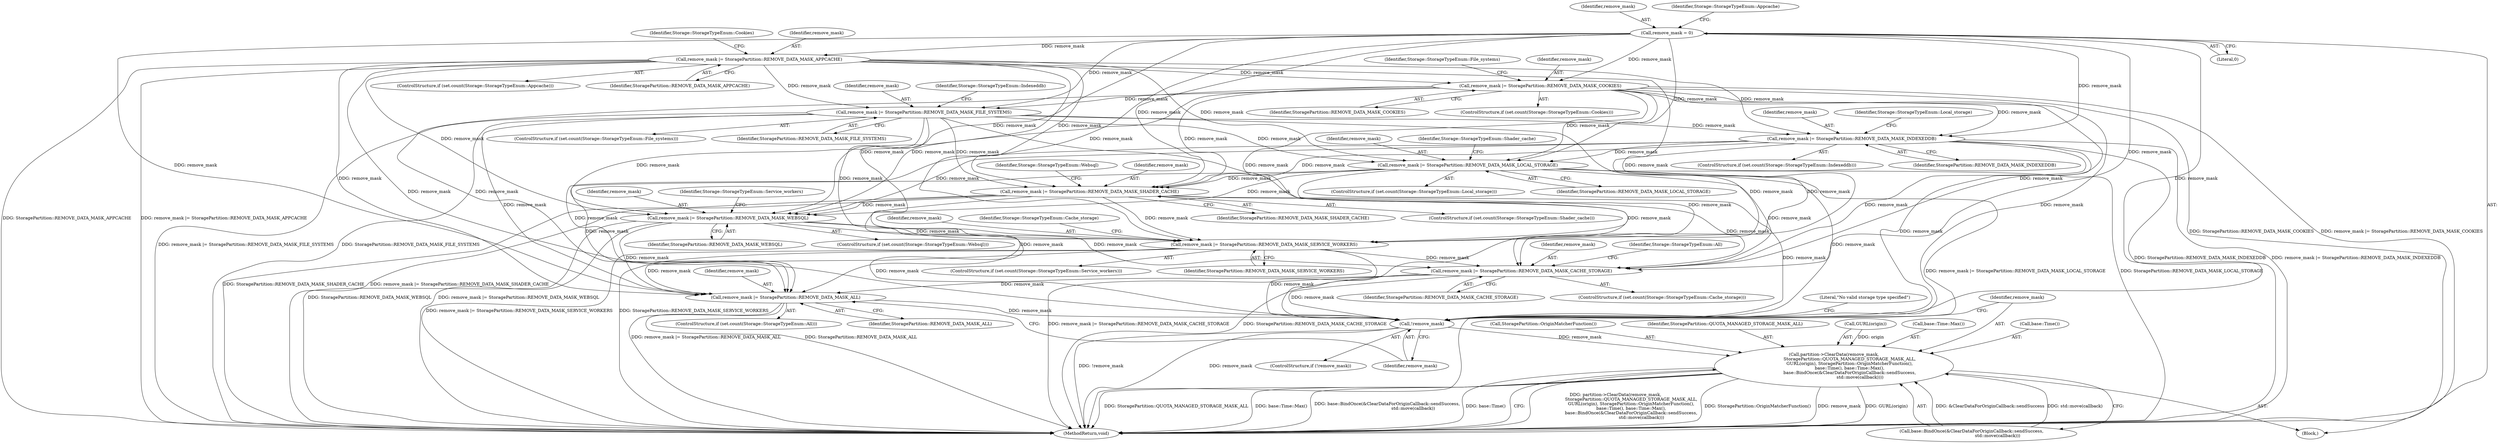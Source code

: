digraph "0_Chrome_3c8e4852477d5b1e2da877808c998dc57db9460f_29@API" {
"1000164" [label="(Call,remove_mask |= StoragePartition::REMOVE_DATA_MASK_LOCAL_STORAGE)"];
"1000158" [label="(Call,remove_mask |= StoragePartition::REMOVE_DATA_MASK_INDEXEDDB)"];
"1000140" [label="(Call,remove_mask |= StoragePartition::REMOVE_DATA_MASK_APPCACHE)"];
"1000134" [label="(Call,remove_mask = 0)"];
"1000152" [label="(Call,remove_mask |= StoragePartition::REMOVE_DATA_MASK_FILE_SYSTEMS)"];
"1000146" [label="(Call,remove_mask |= StoragePartition::REMOVE_DATA_MASK_COOKIES)"];
"1000170" [label="(Call,remove_mask |= StoragePartition::REMOVE_DATA_MASK_SHADER_CACHE)"];
"1000176" [label="(Call,remove_mask |= StoragePartition::REMOVE_DATA_MASK_WEBSQL)"];
"1000182" [label="(Call,remove_mask |= StoragePartition::REMOVE_DATA_MASK_SERVICE_WORKERS)"];
"1000188" [label="(Call,remove_mask |= StoragePartition::REMOVE_DATA_MASK_CACHE_STORAGE)"];
"1000194" [label="(Call,remove_mask |= StoragePartition::REMOVE_DATA_MASK_ALL)"];
"1000198" [label="(Call,!remove_mask)"];
"1000205" [label="(Call,partition->ClearData(remove_mask,\n                       StoragePartition::QUOTA_MANAGED_STORAGE_MASK_ALL,\n                       GURL(origin), StoragePartition::OriginMatcherFunction(),\n                       base::Time(), base::Time::Max(),\n                       base::BindOnce(&ClearDataForOriginCallback::sendSuccess,\n                                      std::move(callback))))"];
"1000165" [label="(Identifier,remove_mask)"];
"1000213" [label="(Call,base::BindOnce(&ClearDataForOriginCallback::sendSuccess,\n                                      std::move(callback)))"];
"1000212" [label="(Call,base::Time::Max())"];
"1000140" [label="(Call,remove_mask |= StoragePartition::REMOVE_DATA_MASK_APPCACHE)"];
"1000170" [label="(Call,remove_mask |= StoragePartition::REMOVE_DATA_MASK_SHADER_CACHE)"];
"1000175" [label="(Identifier,Storage::StorageTypeEnum::Websql)"];
"1000166" [label="(Identifier,StoragePartition::REMOVE_DATA_MASK_LOCAL_STORAGE)"];
"1000135" [label="(Identifier,remove_mask)"];
"1000148" [label="(Identifier,StoragePartition::REMOVE_DATA_MASK_COOKIES)"];
"1000146" [label="(Call,remove_mask |= StoragePartition::REMOVE_DATA_MASK_COOKIES)"];
"1000188" [label="(Call,remove_mask |= StoragePartition::REMOVE_DATA_MASK_CACHE_STORAGE)"];
"1000141" [label="(Identifier,remove_mask)"];
"1000191" [label="(ControlStructure,if (set.count(Storage::StorageTypeEnum::All)))"];
"1000137" [label="(ControlStructure,if (set.count(Storage::StorageTypeEnum::Appcache)))"];
"1000164" [label="(Call,remove_mask |= StoragePartition::REMOVE_DATA_MASK_LOCAL_STORAGE)"];
"1000139" [label="(Identifier,Storage::StorageTypeEnum::Appcache)"];
"1000206" [label="(Identifier,remove_mask)"];
"1000158" [label="(Call,remove_mask |= StoragePartition::REMOVE_DATA_MASK_INDEXEDDB)"];
"1000211" [label="(Call,base::Time())"];
"1000208" [label="(Call,GURL(origin))"];
"1000199" [label="(Identifier,remove_mask)"];
"1000152" [label="(Call,remove_mask |= StoragePartition::REMOVE_DATA_MASK_FILE_SYSTEMS)"];
"1000194" [label="(Call,remove_mask |= StoragePartition::REMOVE_DATA_MASK_ALL)"];
"1000183" [label="(Identifier,remove_mask)"];
"1000172" [label="(Identifier,StoragePartition::REMOVE_DATA_MASK_SHADER_CACHE)"];
"1000198" [label="(Call,!remove_mask)"];
"1000178" [label="(Identifier,StoragePartition::REMOVE_DATA_MASK_WEBSQL)"];
"1000190" [label="(Identifier,StoragePartition::REMOVE_DATA_MASK_CACHE_STORAGE)"];
"1000153" [label="(Identifier,remove_mask)"];
"1000189" [label="(Identifier,remove_mask)"];
"1000197" [label="(ControlStructure,if (!remove_mask))"];
"1000205" [label="(Call,partition->ClearData(remove_mask,\n                       StoragePartition::QUOTA_MANAGED_STORAGE_MASK_ALL,\n                       GURL(origin), StoragePartition::OriginMatcherFunction(),\n                       base::Time(), base::Time::Max(),\n                       base::BindOnce(&ClearDataForOriginCallback::sendSuccess,\n                                      std::move(callback))))"];
"1000145" [label="(Identifier,Storage::StorageTypeEnum::Cookies)"];
"1000210" [label="(Call,StoragePartition::OriginMatcherFunction())"];
"1000173" [label="(ControlStructure,if (set.count(Storage::StorageTypeEnum::Websql)))"];
"1000169" [label="(Identifier,Storage::StorageTypeEnum::Shader_cache)"];
"1000149" [label="(ControlStructure,if (set.count(Storage::StorageTypeEnum::File_systems)))"];
"1000159" [label="(Identifier,remove_mask)"];
"1000143" [label="(ControlStructure,if (set.count(Storage::StorageTypeEnum::Cookies)))"];
"1000195" [label="(Identifier,remove_mask)"];
"1000163" [label="(Identifier,Storage::StorageTypeEnum::Local_storage)"];
"1000187" [label="(Identifier,Storage::StorageTypeEnum::Cache_storage)"];
"1000185" [label="(ControlStructure,if (set.count(Storage::StorageTypeEnum::Cache_storage)))"];
"1000167" [label="(ControlStructure,if (set.count(Storage::StorageTypeEnum::Shader_cache)))"];
"1000177" [label="(Identifier,remove_mask)"];
"1000182" [label="(Call,remove_mask |= StoragePartition::REMOVE_DATA_MASK_SERVICE_WORKERS)"];
"1000193" [label="(Identifier,Storage::StorageTypeEnum::All)"];
"1000151" [label="(Identifier,Storage::StorageTypeEnum::File_systems)"];
"1000171" [label="(Identifier,remove_mask)"];
"1000204" [label="(Literal,\"No valid storage type specified\")"];
"1000155" [label="(ControlStructure,if (set.count(Storage::StorageTypeEnum::Indexeddb)))"];
"1000142" [label="(Identifier,StoragePartition::REMOVE_DATA_MASK_APPCACHE)"];
"1000157" [label="(Identifier,Storage::StorageTypeEnum::Indexeddb)"];
"1000207" [label="(Identifier,StoragePartition::QUOTA_MANAGED_STORAGE_MASK_ALL)"];
"1000154" [label="(Identifier,StoragePartition::REMOVE_DATA_MASK_FILE_SYSTEMS)"];
"1000160" [label="(Identifier,StoragePartition::REMOVE_DATA_MASK_INDEXEDDB)"];
"1000104" [label="(Block,)"];
"1000181" [label="(Identifier,Storage::StorageTypeEnum::Service_workers)"];
"1000147" [label="(Identifier,remove_mask)"];
"1000136" [label="(Literal,0)"];
"1000218" [label="(MethodReturn,void)"];
"1000179" [label="(ControlStructure,if (set.count(Storage::StorageTypeEnum::Service_workers)))"];
"1000196" [label="(Identifier,StoragePartition::REMOVE_DATA_MASK_ALL)"];
"1000176" [label="(Call,remove_mask |= StoragePartition::REMOVE_DATA_MASK_WEBSQL)"];
"1000161" [label="(ControlStructure,if (set.count(Storage::StorageTypeEnum::Local_storage)))"];
"1000184" [label="(Identifier,StoragePartition::REMOVE_DATA_MASK_SERVICE_WORKERS)"];
"1000134" [label="(Call,remove_mask = 0)"];
"1000164" -> "1000161"  [label="AST: "];
"1000164" -> "1000166"  [label="CFG: "];
"1000165" -> "1000164"  [label="AST: "];
"1000166" -> "1000164"  [label="AST: "];
"1000169" -> "1000164"  [label="CFG: "];
"1000164" -> "1000218"  [label="DDG: remove_mask |= StoragePartition::REMOVE_DATA_MASK_LOCAL_STORAGE"];
"1000164" -> "1000218"  [label="DDG: StoragePartition::REMOVE_DATA_MASK_LOCAL_STORAGE"];
"1000158" -> "1000164"  [label="DDG: remove_mask"];
"1000140" -> "1000164"  [label="DDG: remove_mask"];
"1000152" -> "1000164"  [label="DDG: remove_mask"];
"1000134" -> "1000164"  [label="DDG: remove_mask"];
"1000146" -> "1000164"  [label="DDG: remove_mask"];
"1000164" -> "1000170"  [label="DDG: remove_mask"];
"1000164" -> "1000176"  [label="DDG: remove_mask"];
"1000164" -> "1000182"  [label="DDG: remove_mask"];
"1000164" -> "1000188"  [label="DDG: remove_mask"];
"1000164" -> "1000194"  [label="DDG: remove_mask"];
"1000164" -> "1000198"  [label="DDG: remove_mask"];
"1000158" -> "1000155"  [label="AST: "];
"1000158" -> "1000160"  [label="CFG: "];
"1000159" -> "1000158"  [label="AST: "];
"1000160" -> "1000158"  [label="AST: "];
"1000163" -> "1000158"  [label="CFG: "];
"1000158" -> "1000218"  [label="DDG: StoragePartition::REMOVE_DATA_MASK_INDEXEDDB"];
"1000158" -> "1000218"  [label="DDG: remove_mask |= StoragePartition::REMOVE_DATA_MASK_INDEXEDDB"];
"1000140" -> "1000158"  [label="DDG: remove_mask"];
"1000152" -> "1000158"  [label="DDG: remove_mask"];
"1000134" -> "1000158"  [label="DDG: remove_mask"];
"1000146" -> "1000158"  [label="DDG: remove_mask"];
"1000158" -> "1000170"  [label="DDG: remove_mask"];
"1000158" -> "1000176"  [label="DDG: remove_mask"];
"1000158" -> "1000182"  [label="DDG: remove_mask"];
"1000158" -> "1000188"  [label="DDG: remove_mask"];
"1000158" -> "1000194"  [label="DDG: remove_mask"];
"1000158" -> "1000198"  [label="DDG: remove_mask"];
"1000140" -> "1000137"  [label="AST: "];
"1000140" -> "1000142"  [label="CFG: "];
"1000141" -> "1000140"  [label="AST: "];
"1000142" -> "1000140"  [label="AST: "];
"1000145" -> "1000140"  [label="CFG: "];
"1000140" -> "1000218"  [label="DDG: StoragePartition::REMOVE_DATA_MASK_APPCACHE"];
"1000140" -> "1000218"  [label="DDG: remove_mask |= StoragePartition::REMOVE_DATA_MASK_APPCACHE"];
"1000134" -> "1000140"  [label="DDG: remove_mask"];
"1000140" -> "1000146"  [label="DDG: remove_mask"];
"1000140" -> "1000152"  [label="DDG: remove_mask"];
"1000140" -> "1000170"  [label="DDG: remove_mask"];
"1000140" -> "1000176"  [label="DDG: remove_mask"];
"1000140" -> "1000182"  [label="DDG: remove_mask"];
"1000140" -> "1000188"  [label="DDG: remove_mask"];
"1000140" -> "1000194"  [label="DDG: remove_mask"];
"1000140" -> "1000198"  [label="DDG: remove_mask"];
"1000134" -> "1000104"  [label="AST: "];
"1000134" -> "1000136"  [label="CFG: "];
"1000135" -> "1000134"  [label="AST: "];
"1000136" -> "1000134"  [label="AST: "];
"1000139" -> "1000134"  [label="CFG: "];
"1000134" -> "1000146"  [label="DDG: remove_mask"];
"1000134" -> "1000152"  [label="DDG: remove_mask"];
"1000134" -> "1000170"  [label="DDG: remove_mask"];
"1000134" -> "1000176"  [label="DDG: remove_mask"];
"1000134" -> "1000182"  [label="DDG: remove_mask"];
"1000134" -> "1000188"  [label="DDG: remove_mask"];
"1000134" -> "1000194"  [label="DDG: remove_mask"];
"1000134" -> "1000198"  [label="DDG: remove_mask"];
"1000152" -> "1000149"  [label="AST: "];
"1000152" -> "1000154"  [label="CFG: "];
"1000153" -> "1000152"  [label="AST: "];
"1000154" -> "1000152"  [label="AST: "];
"1000157" -> "1000152"  [label="CFG: "];
"1000152" -> "1000218"  [label="DDG: remove_mask |= StoragePartition::REMOVE_DATA_MASK_FILE_SYSTEMS"];
"1000152" -> "1000218"  [label="DDG: StoragePartition::REMOVE_DATA_MASK_FILE_SYSTEMS"];
"1000146" -> "1000152"  [label="DDG: remove_mask"];
"1000152" -> "1000170"  [label="DDG: remove_mask"];
"1000152" -> "1000176"  [label="DDG: remove_mask"];
"1000152" -> "1000182"  [label="DDG: remove_mask"];
"1000152" -> "1000188"  [label="DDG: remove_mask"];
"1000152" -> "1000194"  [label="DDG: remove_mask"];
"1000152" -> "1000198"  [label="DDG: remove_mask"];
"1000146" -> "1000143"  [label="AST: "];
"1000146" -> "1000148"  [label="CFG: "];
"1000147" -> "1000146"  [label="AST: "];
"1000148" -> "1000146"  [label="AST: "];
"1000151" -> "1000146"  [label="CFG: "];
"1000146" -> "1000218"  [label="DDG: StoragePartition::REMOVE_DATA_MASK_COOKIES"];
"1000146" -> "1000218"  [label="DDG: remove_mask |= StoragePartition::REMOVE_DATA_MASK_COOKIES"];
"1000146" -> "1000170"  [label="DDG: remove_mask"];
"1000146" -> "1000176"  [label="DDG: remove_mask"];
"1000146" -> "1000182"  [label="DDG: remove_mask"];
"1000146" -> "1000188"  [label="DDG: remove_mask"];
"1000146" -> "1000194"  [label="DDG: remove_mask"];
"1000146" -> "1000198"  [label="DDG: remove_mask"];
"1000170" -> "1000167"  [label="AST: "];
"1000170" -> "1000172"  [label="CFG: "];
"1000171" -> "1000170"  [label="AST: "];
"1000172" -> "1000170"  [label="AST: "];
"1000175" -> "1000170"  [label="CFG: "];
"1000170" -> "1000218"  [label="DDG: StoragePartition::REMOVE_DATA_MASK_SHADER_CACHE"];
"1000170" -> "1000218"  [label="DDG: remove_mask |= StoragePartition::REMOVE_DATA_MASK_SHADER_CACHE"];
"1000170" -> "1000176"  [label="DDG: remove_mask"];
"1000170" -> "1000182"  [label="DDG: remove_mask"];
"1000170" -> "1000188"  [label="DDG: remove_mask"];
"1000170" -> "1000194"  [label="DDG: remove_mask"];
"1000170" -> "1000198"  [label="DDG: remove_mask"];
"1000176" -> "1000173"  [label="AST: "];
"1000176" -> "1000178"  [label="CFG: "];
"1000177" -> "1000176"  [label="AST: "];
"1000178" -> "1000176"  [label="AST: "];
"1000181" -> "1000176"  [label="CFG: "];
"1000176" -> "1000218"  [label="DDG: StoragePartition::REMOVE_DATA_MASK_WEBSQL"];
"1000176" -> "1000218"  [label="DDG: remove_mask |= StoragePartition::REMOVE_DATA_MASK_WEBSQL"];
"1000176" -> "1000182"  [label="DDG: remove_mask"];
"1000176" -> "1000188"  [label="DDG: remove_mask"];
"1000176" -> "1000194"  [label="DDG: remove_mask"];
"1000176" -> "1000198"  [label="DDG: remove_mask"];
"1000182" -> "1000179"  [label="AST: "];
"1000182" -> "1000184"  [label="CFG: "];
"1000183" -> "1000182"  [label="AST: "];
"1000184" -> "1000182"  [label="AST: "];
"1000187" -> "1000182"  [label="CFG: "];
"1000182" -> "1000218"  [label="DDG: remove_mask |= StoragePartition::REMOVE_DATA_MASK_SERVICE_WORKERS"];
"1000182" -> "1000218"  [label="DDG: StoragePartition::REMOVE_DATA_MASK_SERVICE_WORKERS"];
"1000182" -> "1000188"  [label="DDG: remove_mask"];
"1000182" -> "1000194"  [label="DDG: remove_mask"];
"1000182" -> "1000198"  [label="DDG: remove_mask"];
"1000188" -> "1000185"  [label="AST: "];
"1000188" -> "1000190"  [label="CFG: "];
"1000189" -> "1000188"  [label="AST: "];
"1000190" -> "1000188"  [label="AST: "];
"1000193" -> "1000188"  [label="CFG: "];
"1000188" -> "1000218"  [label="DDG: remove_mask |= StoragePartition::REMOVE_DATA_MASK_CACHE_STORAGE"];
"1000188" -> "1000218"  [label="DDG: StoragePartition::REMOVE_DATA_MASK_CACHE_STORAGE"];
"1000188" -> "1000194"  [label="DDG: remove_mask"];
"1000188" -> "1000198"  [label="DDG: remove_mask"];
"1000194" -> "1000191"  [label="AST: "];
"1000194" -> "1000196"  [label="CFG: "];
"1000195" -> "1000194"  [label="AST: "];
"1000196" -> "1000194"  [label="AST: "];
"1000199" -> "1000194"  [label="CFG: "];
"1000194" -> "1000218"  [label="DDG: remove_mask |= StoragePartition::REMOVE_DATA_MASK_ALL"];
"1000194" -> "1000218"  [label="DDG: StoragePartition::REMOVE_DATA_MASK_ALL"];
"1000194" -> "1000198"  [label="DDG: remove_mask"];
"1000198" -> "1000197"  [label="AST: "];
"1000198" -> "1000199"  [label="CFG: "];
"1000199" -> "1000198"  [label="AST: "];
"1000204" -> "1000198"  [label="CFG: "];
"1000206" -> "1000198"  [label="CFG: "];
"1000198" -> "1000218"  [label="DDG: remove_mask"];
"1000198" -> "1000218"  [label="DDG: !remove_mask"];
"1000198" -> "1000205"  [label="DDG: remove_mask"];
"1000205" -> "1000104"  [label="AST: "];
"1000205" -> "1000213"  [label="CFG: "];
"1000206" -> "1000205"  [label="AST: "];
"1000207" -> "1000205"  [label="AST: "];
"1000208" -> "1000205"  [label="AST: "];
"1000210" -> "1000205"  [label="AST: "];
"1000211" -> "1000205"  [label="AST: "];
"1000212" -> "1000205"  [label="AST: "];
"1000213" -> "1000205"  [label="AST: "];
"1000218" -> "1000205"  [label="CFG: "];
"1000205" -> "1000218"  [label="DDG: partition->ClearData(remove_mask,\n                       StoragePartition::QUOTA_MANAGED_STORAGE_MASK_ALL,\n                       GURL(origin), StoragePartition::OriginMatcherFunction(),\n                       base::Time(), base::Time::Max(),\n                       base::BindOnce(&ClearDataForOriginCallback::sendSuccess,\n                                      std::move(callback)))"];
"1000205" -> "1000218"  [label="DDG: StoragePartition::OriginMatcherFunction()"];
"1000205" -> "1000218"  [label="DDG: remove_mask"];
"1000205" -> "1000218"  [label="DDG: GURL(origin)"];
"1000205" -> "1000218"  [label="DDG: StoragePartition::QUOTA_MANAGED_STORAGE_MASK_ALL"];
"1000205" -> "1000218"  [label="DDG: base::Time::Max()"];
"1000205" -> "1000218"  [label="DDG: base::BindOnce(&ClearDataForOriginCallback::sendSuccess,\n                                      std::move(callback))"];
"1000205" -> "1000218"  [label="DDG: base::Time()"];
"1000208" -> "1000205"  [label="DDG: origin"];
"1000213" -> "1000205"  [label="DDG: &ClearDataForOriginCallback::sendSuccess"];
"1000213" -> "1000205"  [label="DDG: std::move(callback)"];
}
